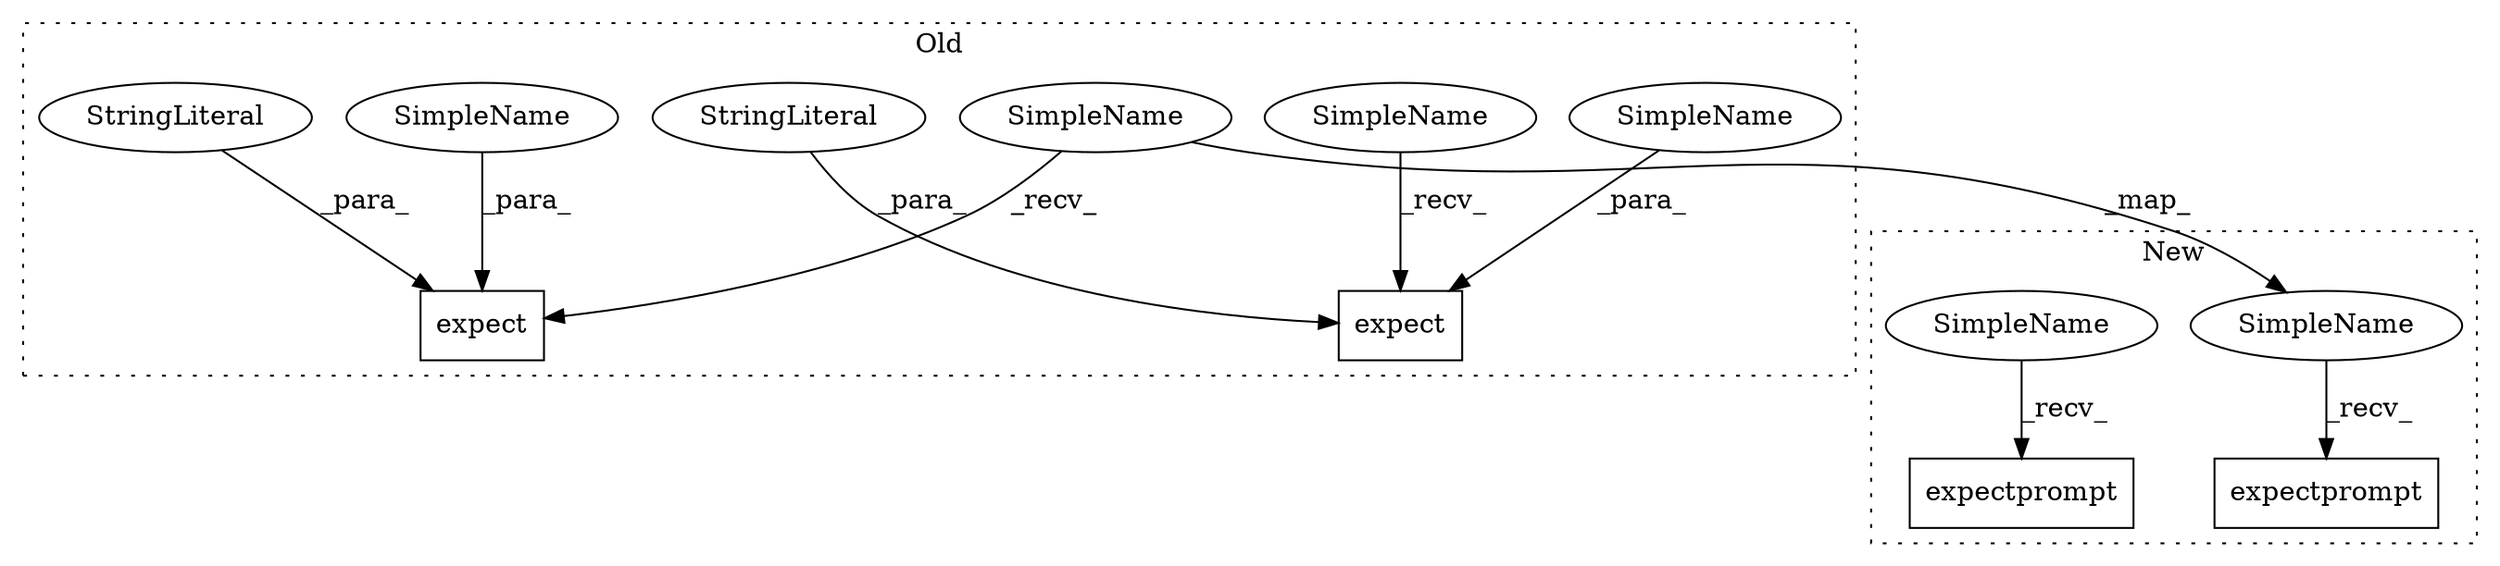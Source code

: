 digraph G {
subgraph cluster0 {
1 [label="expect" a="32" s="5984,6011" l="7,1" shape="box"];
3 [label="StringLiteral" a="45" s="5991" l="12" shape="ellipse"];
5 [label="expect" a="32" s="6599,6626" l="7,1" shape="box"];
6 [label="StringLiteral" a="45" s="6606" l="12" shape="ellipse"];
7 [label="SimpleName" a="42" s="6004" l="7" shape="ellipse"];
8 [label="SimpleName" a="42" s="6619" l="7" shape="ellipse"];
9 [label="SimpleName" a="42" s="5982" l="1" shape="ellipse"];
10 [label="SimpleName" a="42" s="6597" l="1" shape="ellipse"];
label = "Old";
style="dotted";
}
subgraph cluster1 {
2 [label="expectprompt" a="32" s="6897" l="14" shape="box"];
4 [label="expectprompt" a="32" s="7209" l="14" shape="box"];
11 [label="SimpleName" a="42" s="7207" l="1" shape="ellipse"];
12 [label="SimpleName" a="42" s="6895" l="1" shape="ellipse"];
label = "New";
style="dotted";
}
3 -> 1 [label="_para_"];
6 -> 5 [label="_para_"];
7 -> 1 [label="_para_"];
8 -> 5 [label="_para_"];
9 -> 1 [label="_recv_"];
10 -> 11 [label="_map_"];
10 -> 5 [label="_recv_"];
11 -> 4 [label="_recv_"];
12 -> 2 [label="_recv_"];
}